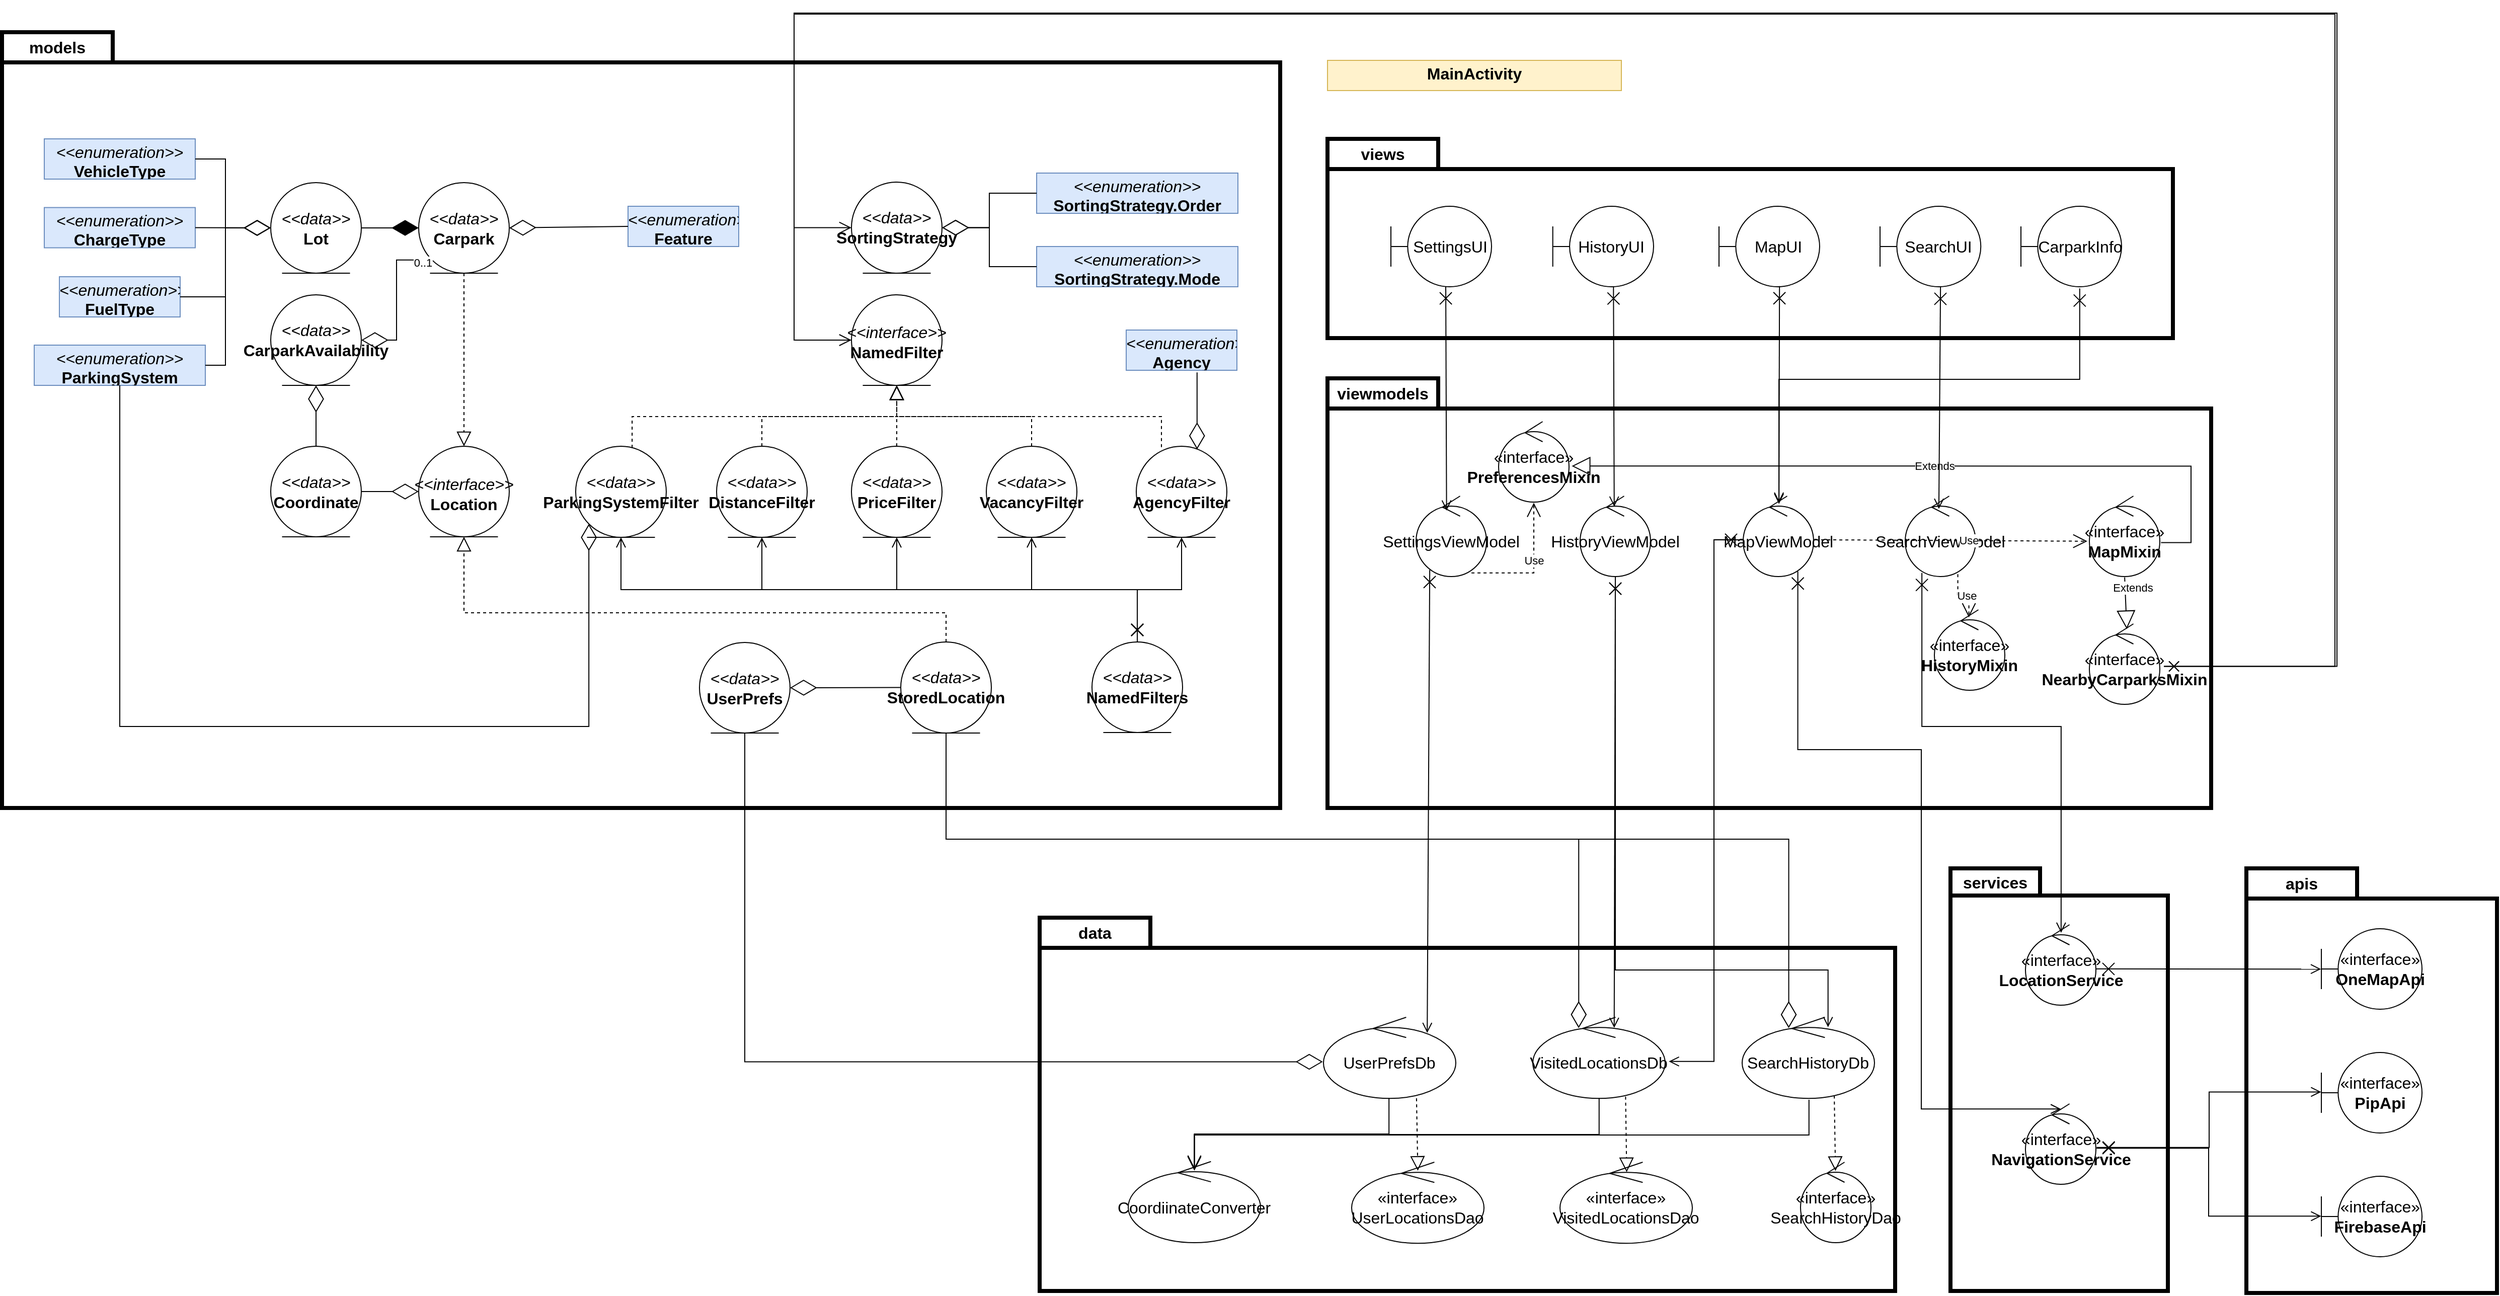 <mxfile version="22.1.3" type="google">
  <diagram id="MgictHQRoUKAv74sHJFK" name="Page-1">
    <mxGraphModel grid="0" page="0" gridSize="10" guides="1" tooltips="1" connect="1" arrows="1" fold="1" pageScale="1" pageWidth="827" pageHeight="1169" background="#FFFFFF" math="0" shadow="0">
      <root>
        <mxCell id="0" />
        <mxCell id="1" parent="0" />
        <mxCell id="f_1pqu_zXenyng1Q9uDo-21" value="views" style="shape=folder;fontStyle=1;tabWidth=110;tabHeight=30;tabPosition=left;html=1;boundedLbl=1;labelInHeader=1;container=1;collapsible=0;whiteSpace=wrap;strokeWidth=4;fontSize=16;" vertex="1" parent="1">
          <mxGeometry x="4228" y="-1604" width="840" height="198" as="geometry" />
        </mxCell>
        <mxCell id="f_1pqu_zXenyng1Q9uDo-22" value="" style="html=1;strokeColor=none;resizeWidth=1;resizeHeight=1;fillColor=none;part=1;connectable=0;allowArrows=0;deletable=0;whiteSpace=wrap;fontSize=16;" vertex="1" parent="f_1pqu_zXenyng1Q9uDo-21">
          <mxGeometry width="840" height="137.5" relative="1" as="geometry">
            <mxPoint y="30" as="offset" />
          </mxGeometry>
        </mxCell>
        <mxCell id="VIXJ5bsO2ajyu1eOoAfc-24" value="CarparkInfo" style="shape=umlBoundary;whiteSpace=wrap;html=1;fontSize=16;" vertex="1" parent="f_1pqu_zXenyng1Q9uDo-21">
          <mxGeometry x="689" y="67" width="100" height="80" as="geometry" />
        </mxCell>
        <mxCell id="f_1pqu_zXenyng1Q9uDo-23" value="SettingsUI" style="shape=umlBoundary;whiteSpace=wrap;html=1;fontSize=16;" vertex="1" parent="f_1pqu_zXenyng1Q9uDo-21">
          <mxGeometry x="63" y="67" width="100" height="80" as="geometry" />
        </mxCell>
        <mxCell id="f_1pqu_zXenyng1Q9uDo-24" value="HistoryUI" style="shape=umlBoundary;whiteSpace=wrap;html=1;fontSize=16;" vertex="1" parent="f_1pqu_zXenyng1Q9uDo-21">
          <mxGeometry x="223.85" y="67" width="100.146" height="80" as="geometry" />
        </mxCell>
        <mxCell id="f_1pqu_zXenyng1Q9uDo-27" value="SearchUI" style="shape=umlBoundary;whiteSpace=wrap;html=1;fontSize=16;" vertex="1" parent="f_1pqu_zXenyng1Q9uDo-21">
          <mxGeometry x="548.998" y="67" width="100.146" height="80" as="geometry" />
        </mxCell>
        <mxCell id="f_1pqu_zXenyng1Q9uDo-25" value="MapUI" style="shape=umlBoundary;whiteSpace=wrap;html=1;fontSize=16;" vertex="1" parent="f_1pqu_zXenyng1Q9uDo-21">
          <mxGeometry x="389" y="67" width="100" height="80" as="geometry" />
        </mxCell>
        <mxCell id="f_1pqu_zXenyng1Q9uDo-28" value="viewmodels" style="shape=folder;fontStyle=1;tabWidth=110;tabHeight=30;tabPosition=left;html=1;boundedLbl=1;labelInHeader=1;container=1;collapsible=0;whiteSpace=wrap;strokeWidth=4;fontSize=16;movable=1;resizable=1;rotatable=1;deletable=1;editable=1;locked=0;connectable=1;" vertex="1" parent="1">
          <mxGeometry x="4228" y="-1366" width="878" height="427" as="geometry" />
        </mxCell>
        <mxCell id="f_1pqu_zXenyng1Q9uDo-29" value="" style="html=1;strokeColor=none;resizeWidth=1;resizeHeight=1;fillColor=none;part=1;connectable=1;allowArrows=0;deletable=1;whiteSpace=wrap;movable=1;resizable=1;rotatable=1;editable=1;locked=0;" vertex="1" parent="f_1pqu_zXenyng1Q9uDo-28">
          <mxGeometry width="878" height="301.412" relative="1" as="geometry">
            <mxPoint y="30" as="offset" />
          </mxGeometry>
        </mxCell>
        <mxCell id="f_1pqu_zXenyng1Q9uDo-34" value="SettingsViewModel" style="ellipse;shape=umlControl;whiteSpace=wrap;html=1;fontSize=16;movable=1;resizable=1;rotatable=1;deletable=1;editable=1;locked=0;connectable=1;" vertex="1" parent="f_1pqu_zXenyng1Q9uDo-28">
          <mxGeometry x="88" y="117" width="70" height="80" as="geometry" />
        </mxCell>
        <mxCell id="f_1pqu_zXenyng1Q9uDo-42" value="«interface»&lt;br style=&quot;border-color: var(--border-color); font-size: 16px;&quot;&gt;&lt;b style=&quot;border-color: var(--border-color); font-size: 16px;&quot;&gt;PreferencesMixin&lt;br style=&quot;font-size: 16px;&quot;&gt;&lt;/b&gt;" style="ellipse;shape=umlControl;whiteSpace=wrap;html=1;fontSize=16;movable=1;resizable=1;rotatable=1;deletable=1;editable=1;locked=0;connectable=1;" vertex="1" parent="f_1pqu_zXenyng1Q9uDo-28">
          <mxGeometry x="170" y="43" width="70" height="80" as="geometry" />
        </mxCell>
        <mxCell id="f_1pqu_zXenyng1Q9uDo-38" value="HistoryViewModel" style="ellipse;shape=umlControl;whiteSpace=wrap;html=1;fontSize=16;movable=1;resizable=1;rotatable=1;deletable=1;editable=1;locked=0;connectable=1;" vertex="1" parent="f_1pqu_zXenyng1Q9uDo-28">
          <mxGeometry x="251" y="117" width="70" height="80" as="geometry" />
        </mxCell>
        <mxCell id="f_1pqu_zXenyng1Q9uDo-37" value="SearchViewModel" style="ellipse;shape=umlControl;whiteSpace=wrap;html=1;fontSize=16;movable=1;resizable=1;rotatable=1;deletable=1;editable=1;locked=0;connectable=1;" vertex="1" parent="f_1pqu_zXenyng1Q9uDo-28">
          <mxGeometry x="574" y="117" width="70" height="80" as="geometry" />
        </mxCell>
        <mxCell id="f_1pqu_zXenyng1Q9uDo-36" value="MapViewModel" style="ellipse;shape=umlControl;whiteSpace=wrap;html=1;fontSize=16;movable=1;resizable=1;rotatable=1;deletable=1;editable=1;locked=0;connectable=1;" vertex="1" parent="f_1pqu_zXenyng1Q9uDo-28">
          <mxGeometry x="413" y="117" width="70" height="80" as="geometry" />
        </mxCell>
        <mxCell id="f_1pqu_zXenyng1Q9uDo-44" value="«interface»&lt;br style=&quot;border-color: var(--border-color); font-size: 16px;&quot;&gt;&lt;b style=&quot;border-color: var(--border-color); font-size: 16px;&quot;&gt;MapMixin&lt;br style=&quot;font-size: 16px;&quot;&gt;&lt;/b&gt;" style="ellipse;shape=umlControl;whiteSpace=wrap;html=1;fontSize=16;movable=1;resizable=1;rotatable=1;deletable=1;editable=1;locked=0;connectable=1;" vertex="1" parent="f_1pqu_zXenyng1Q9uDo-28">
          <mxGeometry x="757" y="117" width="70" height="80" as="geometry" />
        </mxCell>
        <mxCell id="f_1pqu_zXenyng1Q9uDo-43" value="«interface»&lt;br style=&quot;border-color: var(--border-color); font-size: 16px;&quot;&gt;&lt;b style=&quot;border-color: var(--border-color); font-size: 16px;&quot;&gt;NearbyCarparksMixin&lt;br style=&quot;font-size: 16px;&quot;&gt;&lt;/b&gt;" style="ellipse;shape=umlControl;whiteSpace=wrap;html=1;fontSize=16;movable=1;resizable=1;rotatable=1;deletable=1;editable=1;locked=0;connectable=1;" vertex="1" parent="f_1pqu_zXenyng1Q9uDo-28">
          <mxGeometry x="757" y="244" width="70" height="80" as="geometry" />
        </mxCell>
        <mxCell id="f_1pqu_zXenyng1Q9uDo-82" value="«interface»&lt;br style=&quot;border-color: var(--border-color); font-size: 16px;&quot;&gt;&lt;b style=&quot;border-color: var(--border-color); font-size: 16px;&quot;&gt;HistoryMixin&lt;br style=&quot;font-size: 16px;&quot;&gt;&lt;/b&gt;" style="ellipse;shape=umlControl;whiteSpace=wrap;html=1;fontSize=16;movable=1;resizable=1;rotatable=1;deletable=1;editable=1;locked=0;connectable=1;" vertex="1" parent="f_1pqu_zXenyng1Q9uDo-28">
          <mxGeometry x="603" y="230" width="70" height="80" as="geometry" />
        </mxCell>
        <mxCell id="VIXJ5bsO2ajyu1eOoAfc-13" value="Use" style="endArrow=open;endSize=12;dashed=1;html=1;rounded=0;exitX=0.786;exitY=0.954;exitDx=0;exitDy=0;exitPerimeter=0;entryX=0.5;entryY=1.008;entryDx=0;entryDy=0;entryPerimeter=0;edgeStyle=elbowEdgeStyle;" edge="1" parent="f_1pqu_zXenyng1Q9uDo-28" source="f_1pqu_zXenyng1Q9uDo-34" target="f_1pqu_zXenyng1Q9uDo-42">
          <mxGeometry x="0.125" width="160" relative="1" as="geometry">
            <mxPoint x="617" y="-218" as="sourcePoint" />
            <mxPoint x="736" y="-218" as="targetPoint" />
            <mxPoint as="offset" />
            <Array as="points">
              <mxPoint x="205" y="154" />
            </Array>
          </mxGeometry>
        </mxCell>
        <mxCell id="VIXJ5bsO2ajyu1eOoAfc-12" value="Use" style="endArrow=open;endSize=12;dashed=1;html=1;rounded=0;exitX=1.022;exitY=0.543;exitDx=0;exitDy=0;exitPerimeter=0;entryX=-0.029;entryY=0.561;entryDx=0;entryDy=0;entryPerimeter=0;elbow=vertical;" edge="1" parent="f_1pqu_zXenyng1Q9uDo-28" source="f_1pqu_zXenyng1Q9uDo-36" target="f_1pqu_zXenyng1Q9uDo-44">
          <mxGeometry x="0.125" width="160" relative="1" as="geometry">
            <mxPoint x="539" y="-119" as="sourcePoint" />
            <mxPoint x="699" y="-119" as="targetPoint" />
            <mxPoint as="offset" />
          </mxGeometry>
        </mxCell>
        <mxCell id="VIXJ5bsO2ajyu1eOoAfc-14" value="Use" style="endArrow=open;endSize=12;dashed=1;html=1;rounded=0;exitX=0.747;exitY=0.971;exitDx=0;exitDy=0;exitPerimeter=0;entryX=0.49;entryY=0.095;entryDx=0;entryDy=0;entryPerimeter=0;edgeStyle=elbowEdgeStyle;elbow=vertical;" edge="1" parent="f_1pqu_zXenyng1Q9uDo-28" source="f_1pqu_zXenyng1Q9uDo-37" target="f_1pqu_zXenyng1Q9uDo-82">
          <mxGeometry x="0.125" width="160" relative="1" as="geometry">
            <mxPoint x="130" y="-187" as="sourcePoint" />
            <mxPoint x="155" y="-130" as="targetPoint" />
            <mxPoint as="offset" />
          </mxGeometry>
        </mxCell>
        <mxCell id="DBznlWsXIsD9XZsF1K2d-2" value="Extends" style="endArrow=block;endSize=16;endFill=0;html=1;rounded=0;entryX=0.531;entryY=0.066;entryDx=0;entryDy=0;entryPerimeter=0;exitX=0.501;exitY=1.01;exitDx=0;exitDy=0;exitPerimeter=0;" edge="1" parent="f_1pqu_zXenyng1Q9uDo-28" source="f_1pqu_zXenyng1Q9uDo-44" target="f_1pqu_zXenyng1Q9uDo-43">
          <mxGeometry x="-0.593" y="8" width="160" relative="1" as="geometry">
            <mxPoint x="772" y="199" as="sourcePoint" />
            <mxPoint x="458" y="335" as="targetPoint" />
            <mxPoint as="offset" />
          </mxGeometry>
        </mxCell>
        <mxCell id="DBznlWsXIsD9XZsF1K2d-4" value="Extends" style="endArrow=block;endSize=16;endFill=0;html=1;rounded=0;exitX=1.017;exitY=0.578;exitDx=0;exitDy=0;exitPerimeter=0;edgeStyle=orthogonalEdgeStyle;entryX=1.038;entryY=0.552;entryDx=0;entryDy=0;entryPerimeter=0;" edge="1" parent="f_1pqu_zXenyng1Q9uDo-28" source="f_1pqu_zXenyng1Q9uDo-44" target="f_1pqu_zXenyng1Q9uDo-42">
          <mxGeometry width="160" relative="1" as="geometry">
            <mxPoint x="328" y="266" as="sourcePoint" />
            <mxPoint x="488" y="266" as="targetPoint" />
            <Array as="points">
              <mxPoint x="858" y="163" />
              <mxPoint x="858" y="87" />
            </Array>
          </mxGeometry>
        </mxCell>
        <mxCell id="node45" value="&lt;p style=&quot;margin: 4px 0px 0px; text-align: center; font-size: 16px;&quot;&gt;&lt;b style=&quot;font-size: 16px;&quot;&gt;MainActivity&lt;/b&gt;&lt;/p&gt;&lt;hr style=&quot;font-size: 16px;&quot;&gt;" style="verticalAlign=top;align=left;overflow=fill;fontSize=16;fontFamily=Helvetica;html=1;rounded=0;shadow=0;comic=0;labelBackgroundColor=none;strokeWidth=1;fillColor=#fff2cc;strokeColor=#d6b656;" vertex="1" parent="1">
          <mxGeometry x="4228" y="-1682" width="292" height="30" as="geometry" />
        </mxCell>
        <mxCell id="f_1pqu_zXenyng1Q9uDo-62" value="models" style="shape=folder;fontStyle=1;tabWidth=110;tabHeight=30;tabPosition=left;html=1;boundedLbl=1;labelInHeader=1;container=1;collapsible=0;whiteSpace=wrap;strokeWidth=4;fontSize=16;" vertex="1" parent="1">
          <mxGeometry x="2911" y="-1710" width="1270" height="771" as="geometry" />
        </mxCell>
        <mxCell id="f_1pqu_zXenyng1Q9uDo-63" value="" style="html=1;strokeColor=none;resizeWidth=1;resizeHeight=1;fillColor=none;part=1;connectable=0;allowArrows=0;deletable=0;whiteSpace=wrap;fontSize=16;" vertex="1" parent="f_1pqu_zXenyng1Q9uDo-62">
          <mxGeometry width="1156.848" height="539.7" relative="1" as="geometry">
            <mxPoint y="30" as="offset" />
          </mxGeometry>
        </mxCell>
        <mxCell id="RNvDilE5d-HPwLRLV1d9-32" value="&lt;p style=&quot;border-color: var(--border-color); margin: 4px 0px 0px;&quot;&gt;&lt;i style=&quot;border-color: var(--border-color);&quot;&gt;&amp;lt;&amp;lt;interface&amp;gt;&amp;gt;&lt;/i&gt;&lt;br style=&quot;border-color: var(--border-color);&quot;&gt;&lt;b&gt;Location&lt;/b&gt;&lt;/p&gt;" style="ellipse;shape=umlEntity;whiteSpace=wrap;html=1;fontSize=16;" vertex="1" parent="f_1pqu_zXenyng1Q9uDo-62">
          <mxGeometry x="414" y="411.5" width="90" height="90" as="geometry" />
        </mxCell>
        <mxCell id="RNvDilE5d-HPwLRLV1d9-34" value="&lt;i&gt;&amp;lt;&amp;lt;data&amp;gt;&amp;gt;&lt;/i&gt;&lt;br&gt;&lt;b&gt;UserPrefs&lt;/b&gt;" style="ellipse;shape=umlEntity;whiteSpace=wrap;html=1;fontSize=16;" vertex="1" parent="f_1pqu_zXenyng1Q9uDo-62">
          <mxGeometry x="693" y="606.5" width="90" height="90" as="geometry" />
        </mxCell>
        <mxCell id="f_1pqu_zXenyng1Q9uDo-74" value="&lt;i&gt;&amp;lt;&amp;lt;data&amp;gt;&amp;gt;&lt;/i&gt; &lt;b&gt;StoredLocation&lt;/b&gt;" style="ellipse;shape=umlEntity;whiteSpace=wrap;html=1;fontSize=16;" vertex="1" parent="f_1pqu_zXenyng1Q9uDo-62">
          <mxGeometry x="893" y="606" width="90" height="90.5" as="geometry" />
        </mxCell>
        <mxCell id="node27" value="&lt;p style=&quot;margin: 4px 0px 0px; text-align: center; font-size: 16px;&quot;&gt;&lt;i style=&quot;font-size: 16px;&quot;&gt;&amp;lt;&amp;lt;enumeration&amp;gt;&amp;gt;&lt;/i&gt;&lt;br style=&quot;font-size: 16px;&quot;&gt;&lt;b style=&quot;font-size: 16px;&quot;&gt;Agency&lt;/b&gt;&lt;/p&gt;&lt;hr style=&quot;font-size: 16px;&quot;&gt;" style="verticalAlign=top;align=left;overflow=fill;fontSize=16;fontFamily=Helvetica;html=1;rounded=0;shadow=0;comic=0;labelBackgroundColor=none;strokeWidth=1;fillColor=#dae8fc;strokeColor=#6c8ebf;" vertex="1" parent="f_1pqu_zXenyng1Q9uDo-62">
          <mxGeometry x="1117" y="296" width="110" height="40" as="geometry" />
        </mxCell>
        <mxCell id="node50" value="&lt;p style=&quot;margin: 4px 0px 0px; text-align: center; font-size: 16px;&quot;&gt;&lt;i style=&quot;font-size: 16px;&quot;&gt;&amp;lt;&amp;lt;enumeration&amp;gt;&amp;gt;&lt;/i&gt;&lt;br style=&quot;font-size: 16px;&quot;&gt;&lt;b style=&quot;font-size: 16px;&quot;&gt;ParkingSystem&lt;/b&gt;&lt;/p&gt;&lt;hr style=&quot;font-size: 16px;&quot;&gt;" style="verticalAlign=top;align=left;overflow=fill;fontSize=16;fontFamily=Helvetica;html=1;rounded=0;shadow=0;comic=0;labelBackgroundColor=none;strokeWidth=1;fillColor=#dae8fc;strokeColor=#6c8ebf;" vertex="1" parent="f_1pqu_zXenyng1Q9uDo-62">
          <mxGeometry x="32" y="311" width="170" height="40" as="geometry" />
        </mxCell>
        <mxCell id="node47" value="&lt;p style=&quot;margin: 4px 0px 0px; text-align: center; font-size: 16px;&quot;&gt;&lt;i style=&quot;font-size: 16px;&quot;&gt;&amp;lt;&amp;lt;enumeration&amp;gt;&amp;gt;&lt;/i&gt;&lt;br style=&quot;font-size: 16px;&quot;&gt;&lt;b style=&quot;font-size: 16px;&quot;&gt;Feature&lt;/b&gt;&lt;/p&gt;&lt;hr style=&quot;font-size: 16px;&quot;&gt;" style="verticalAlign=top;align=left;overflow=fill;fontSize=16;fontFamily=Helvetica;html=1;rounded=0;shadow=0;comic=0;labelBackgroundColor=none;strokeWidth=1;fillColor=#dae8fc;strokeColor=#6c8ebf;" vertex="1" parent="f_1pqu_zXenyng1Q9uDo-62">
          <mxGeometry x="622" y="173" width="110" height="40" as="geometry" />
        </mxCell>
        <mxCell id="node52" value="&lt;p style=&quot;margin: 4px 0px 0px; text-align: center; font-size: 16px;&quot;&gt;&lt;i style=&quot;font-size: 16px;&quot;&gt;&amp;lt;&amp;lt;enumeration&amp;gt;&amp;gt;&lt;/i&gt;&lt;br style=&quot;font-size: 16px;&quot;&gt;&lt;b style=&quot;font-size: 16px;&quot;&gt;ChargeType&lt;/b&gt;&lt;/p&gt;&lt;hr style=&quot;font-size: 16px;&quot;&gt;" style="verticalAlign=top;align=left;overflow=fill;fontSize=16;fontFamily=Helvetica;html=1;rounded=0;shadow=0;comic=0;labelBackgroundColor=none;strokeWidth=1;fillColor=#dae8fc;strokeColor=#6c8ebf;" vertex="1" parent="f_1pqu_zXenyng1Q9uDo-62">
          <mxGeometry x="42" y="174.25" width="150" height="40" as="geometry" />
        </mxCell>
        <mxCell id="node25" value="&lt;p style=&quot;margin: 4px 0px 0px; text-align: center; font-size: 16px;&quot;&gt;&lt;i style=&quot;font-size: 16px;&quot;&gt;&amp;lt;&amp;lt;enumeration&amp;gt;&amp;gt;&lt;/i&gt;&lt;br style=&quot;font-size: 16px;&quot;&gt;&lt;b style=&quot;font-size: 16px;&quot;&gt;FuelType&lt;/b&gt;&lt;/p&gt;&lt;hr style=&quot;font-size: 16px;&quot;&gt;" style="verticalAlign=top;align=left;overflow=fill;fontSize=16;fontFamily=Helvetica;html=1;rounded=0;shadow=0;comic=0;labelBackgroundColor=none;strokeWidth=1;fillColor=#dae8fc;strokeColor=#6c8ebf;" vertex="1" parent="f_1pqu_zXenyng1Q9uDo-62">
          <mxGeometry x="57" y="243" width="120" height="40" as="geometry" />
        </mxCell>
        <mxCell id="AScol65-oUHLikT5JaTr-22" value="&lt;i style=&quot;border-color: var(--border-color); font-size: 16px;&quot;&gt;&amp;lt;&amp;lt;data&amp;gt;&amp;gt;&lt;/i&gt;&lt;br&gt;&lt;b&gt;&lt;font style=&quot;font-size: 16px;&quot;&gt;SortingStrategy&lt;/font&gt;&lt;/b&gt;" style="ellipse;shape=umlEntity;whiteSpace=wrap;html=1;" vertex="1" parent="f_1pqu_zXenyng1Q9uDo-62">
          <mxGeometry x="844" y="149" width="90" height="90.5" as="geometry" />
        </mxCell>
        <mxCell id="f_1pqu_zXenyng1Q9uDo-85" value="&lt;p style=&quot;border-color: var(--border-color); font-size: 16px; margin: 4px 0px 0px;&quot;&gt;&lt;i style=&quot;border-color: var(--border-color);&quot;&gt;&amp;lt;&amp;lt;data&amp;gt;&amp;gt;&lt;/i&gt;&lt;br style=&quot;border-color: var(--border-color);&quot;&gt;&lt;b style=&quot;border-color: var(--border-color);&quot;&gt;NamedFilters&lt;/b&gt;&lt;/p&gt;&lt;p style=&quot;border-color: var(--border-color); font-size: 16px; margin: 4px 0px 0px;&quot;&gt;&lt;/p&gt;" style="ellipse;shape=umlEntity;whiteSpace=wrap;html=1;" vertex="1" parent="f_1pqu_zXenyng1Q9uDo-62">
          <mxGeometry x="1083" y="606" width="90" height="90" as="geometry" />
        </mxCell>
        <mxCell id="AScol65-oUHLikT5JaTr-24" value="&lt;font style=&quot;font-size: 16px;&quot;&gt;&lt;i&gt;&amp;lt;&amp;lt;data&amp;gt;&amp;gt;&lt;/i&gt;&lt;br&gt;&lt;b&gt;Carpark&lt;/b&gt;&lt;/font&gt;" style="ellipse;shape=umlEntity;whiteSpace=wrap;html=1;" vertex="1" parent="f_1pqu_zXenyng1Q9uDo-62">
          <mxGeometry x="414" y="149.5" width="90" height="90" as="geometry" />
        </mxCell>
        <mxCell id="f_1pqu_zXenyng1Q9uDo-86" value="&lt;p style=&quot;border-color: var(--border-color); font-size: 16px; margin: 4px 0px 0px;&quot;&gt;&lt;i style=&quot;border-color: var(--border-color);&quot;&gt;&amp;lt;&amp;lt;interface&amp;gt;&amp;gt;&lt;/i&gt;&lt;br style=&quot;border-color: var(--border-color);&quot;&gt;&lt;b style=&quot;border-color: var(--border-color);&quot;&gt;NamedFilter&lt;/b&gt;&lt;/p&gt;" style="ellipse;shape=umlEntity;whiteSpace=wrap;html=1;" vertex="1" parent="f_1pqu_zXenyng1Q9uDo-62">
          <mxGeometry x="844" y="261" width="90" height="90" as="geometry" />
        </mxCell>
        <mxCell id="AScol65-oUHLikT5JaTr-27" value="&lt;i style=&quot;border-color: var(--border-color); font-size: 16px;&quot;&gt;&amp;lt;&amp;lt;data&amp;gt;&amp;gt;&lt;/i&gt;&lt;br&gt;&lt;b&gt;&lt;font style=&quot;font-size: 16px;&quot;&gt;CarparkAvailability&lt;/font&gt;&lt;/b&gt;" style="ellipse;shape=umlEntity;whiteSpace=wrap;html=1;" vertex="1" parent="f_1pqu_zXenyng1Q9uDo-62">
          <mxGeometry x="267" y="261" width="90" height="90" as="geometry" />
        </mxCell>
        <mxCell id="AScol65-oUHLikT5JaTr-28" value="&lt;i style=&quot;border-color: var(--border-color); font-size: 16px;&quot;&gt;&amp;lt;&amp;lt;data&amp;gt;&amp;gt;&lt;/i&gt;&lt;br&gt;&lt;b&gt;&lt;font style=&quot;font-size: 16px;&quot;&gt;Coordinate&lt;/font&gt;&lt;/b&gt;" style="ellipse;shape=umlEntity;whiteSpace=wrap;html=1;" vertex="1" parent="f_1pqu_zXenyng1Q9uDo-62">
          <mxGeometry x="267" y="411.5" width="90" height="90" as="geometry" />
        </mxCell>
        <mxCell id="AScol65-oUHLikT5JaTr-26" value="&lt;i style=&quot;border-color: var(--border-color); font-size: 16px;&quot;&gt;&amp;lt;&amp;lt;data&amp;gt;&amp;gt;&lt;/i&gt;&lt;br&gt;&lt;b&gt;&lt;font style=&quot;font-size: 16px;&quot;&gt;Lot&lt;/font&gt;&lt;/b&gt;" style="ellipse;shape=umlEntity;whiteSpace=wrap;html=1;" vertex="1" parent="f_1pqu_zXenyng1Q9uDo-62">
          <mxGeometry x="267" y="149.5" width="90" height="90" as="geometry" />
        </mxCell>
        <mxCell id="RNvDilE5d-HPwLRLV1d9-48" value="" style="endArrow=block;dashed=1;endFill=0;endSize=12;html=1;rounded=0;entryX=0.5;entryY=1;entryDx=0;entryDy=0;exitX=0.5;exitY=0;exitDx=0;exitDy=0;edgeStyle=elbowEdgeStyle;elbow=vertical;" edge="1" parent="f_1pqu_zXenyng1Q9uDo-62" source="f_1pqu_zXenyng1Q9uDo-74" target="RNvDilE5d-HPwLRLV1d9-32">
          <mxGeometry width="160" relative="1" as="geometry">
            <mxPoint x="423" y="560" as="sourcePoint" />
            <mxPoint x="583" y="560" as="targetPoint" />
            <Array as="points">
              <mxPoint x="706" y="577" />
            </Array>
          </mxGeometry>
        </mxCell>
        <mxCell id="AScol65-oUHLikT5JaTr-48" value="&lt;i style=&quot;border-color: var(--border-color); font-size: 16px;&quot;&gt;&amp;lt;&amp;lt;data&amp;gt;&amp;gt;&lt;/i&gt;&lt;br&gt;&lt;b&gt;&lt;font style=&quot;font-size: 16px;&quot;&gt;AgencyFilter&lt;/font&gt;&lt;/b&gt;" style="ellipse;shape=umlEntity;whiteSpace=wrap;html=1;" vertex="1" parent="f_1pqu_zXenyng1Q9uDo-62">
          <mxGeometry x="1127" y="411.5" width="90" height="90.5" as="geometry" />
        </mxCell>
        <mxCell id="f_1pqu_zXenyng1Q9uDo-92" value="" style="endArrow=block;dashed=1;endFill=0;endSize=12;html=1;rounded=0;entryX=0.5;entryY=1;entryDx=0;entryDy=0;exitX=0.278;exitY=0.009;exitDx=0;exitDy=0;edgeStyle=elbowEdgeStyle;elbow=vertical;exitPerimeter=0;" edge="1" parent="f_1pqu_zXenyng1Q9uDo-62" source="AScol65-oUHLikT5JaTr-48" target="f_1pqu_zXenyng1Q9uDo-86">
          <mxGeometry width="160" relative="1" as="geometry">
            <mxPoint x="751" y="438" as="sourcePoint" />
            <mxPoint x="911" y="438" as="targetPoint" />
            <Array as="points">
              <mxPoint x="1021" y="382" />
            </Array>
          </mxGeometry>
        </mxCell>
        <mxCell id="AScol65-oUHLikT5JaTr-49" value="&lt;i style=&quot;border-color: var(--border-color); font-size: 16px;&quot;&gt;&amp;lt;&amp;lt;data&amp;gt;&amp;gt;&lt;/i&gt;&lt;br&gt;&lt;b&gt;&lt;font style=&quot;font-size: 16px;&quot;&gt;VacancyFilter&lt;/font&gt;&lt;/b&gt;" style="ellipse;shape=umlEntity;whiteSpace=wrap;html=1;" vertex="1" parent="f_1pqu_zXenyng1Q9uDo-62">
          <mxGeometry x="978" y="411.5" width="90" height="90.5" as="geometry" />
        </mxCell>
        <mxCell id="AScol65-oUHLikT5JaTr-50" value="&lt;i style=&quot;border-color: var(--border-color); font-size: 16px;&quot;&gt;&amp;lt;&amp;lt;data&amp;gt;&amp;gt;&lt;/i&gt;&lt;br&gt;&lt;b&gt;&lt;font style=&quot;font-size: 16px;&quot;&gt;DistanceFilter&lt;/font&gt;&lt;/b&gt;" style="ellipse;shape=umlEntity;whiteSpace=wrap;html=1;" vertex="1" parent="f_1pqu_zXenyng1Q9uDo-62">
          <mxGeometry x="710" y="411.5" width="90" height="90.5" as="geometry" />
        </mxCell>
        <mxCell id="AScol65-oUHLikT5JaTr-51" value="&lt;i style=&quot;border-color: var(--border-color); font-size: 16px;&quot;&gt;&amp;lt;&amp;lt;data&amp;gt;&amp;gt;&lt;/i&gt;&lt;br&gt;&lt;b&gt;&lt;font style=&quot;font-size: 16px;&quot;&gt;PriceFilter&lt;/font&gt;&lt;/b&gt;" style="ellipse;shape=umlEntity;whiteSpace=wrap;html=1;" vertex="1" parent="f_1pqu_zXenyng1Q9uDo-62">
          <mxGeometry x="844" y="411.5" width="90" height="90.5" as="geometry" />
        </mxCell>
        <mxCell id="AScol65-oUHLikT5JaTr-52" value="&lt;i style=&quot;border-color: var(--border-color); font-size: 16px;&quot;&gt;&amp;lt;&amp;lt;data&amp;gt;&amp;gt;&lt;/i&gt;&lt;br&gt;&lt;b&gt;&lt;font style=&quot;font-size: 16px;&quot;&gt;ParkingSystemFilter&lt;/font&gt;&lt;/b&gt;" style="ellipse;shape=umlEntity;whiteSpace=wrap;html=1;" vertex="1" parent="f_1pqu_zXenyng1Q9uDo-62">
          <mxGeometry x="570" y="411.5" width="90" height="90.5" as="geometry" />
        </mxCell>
        <mxCell id="RNvDilE5d-HPwLRLV1d9-57" value="" style="endArrow=diamondThin;endFill=0;endSize=24;html=1;rounded=0;exitX=0.5;exitY=0;exitDx=0;exitDy=0;entryX=0.5;entryY=1;entryDx=0;entryDy=0;strokeWidth=1;" edge="1" parent="f_1pqu_zXenyng1Q9uDo-62" source="AScol65-oUHLikT5JaTr-28" target="AScol65-oUHLikT5JaTr-27">
          <mxGeometry width="160" relative="1" as="geometry">
            <mxPoint x="419" y="687" as="sourcePoint" />
            <mxPoint x="76" y="1001" as="targetPoint" />
          </mxGeometry>
        </mxCell>
        <mxCell id="RNvDilE5d-HPwLRLV1d9-58" value="" style="endArrow=diamondThin;endFill=0;endSize=24;html=1;rounded=0;exitX=1;exitY=0.5;exitDx=0;exitDy=0;entryX=0;entryY=0.5;entryDx=0;entryDy=0;strokeWidth=1;" edge="1" parent="f_1pqu_zXenyng1Q9uDo-62" source="AScol65-oUHLikT5JaTr-28" target="RNvDilE5d-HPwLRLV1d9-32">
          <mxGeometry width="160" relative="1" as="geometry">
            <mxPoint x="273" y="361" as="sourcePoint" />
            <mxPoint x="378" y="300" as="targetPoint" />
          </mxGeometry>
        </mxCell>
        <mxCell id="RNvDilE5d-HPwLRLV1d9-59" value="" style="endArrow=diamondThin;endFill=0;endSize=24;html=1;rounded=0;exitX=0;exitY=1;exitDx=0;exitDy=0;entryX=1;entryY=0.5;entryDx=0;entryDy=0;strokeWidth=1;edgeStyle=elbowEdgeStyle;" edge="1" parent="f_1pqu_zXenyng1Q9uDo-62" source="AScol65-oUHLikT5JaTr-24" target="AScol65-oUHLikT5JaTr-27">
          <mxGeometry width="160" relative="1" as="geometry">
            <mxPoint x="280" y="326" as="sourcePoint" />
            <mxPoint x="264" y="433" as="targetPoint" />
          </mxGeometry>
        </mxCell>
        <mxCell id="f_1pqu_zXenyng1Q9uDo-119" value="0..1" style="edgeLabel;html=1;align=center;verticalAlign=middle;resizable=0;points=[];" connectable="0" vertex="1" parent="RNvDilE5d-HPwLRLV1d9-59">
          <mxGeometry x="-0.873" y="2" relative="1" as="geometry">
            <mxPoint as="offset" />
          </mxGeometry>
        </mxCell>
        <mxCell id="RNvDilE5d-HPwLRLV1d9-60" value="" style="endArrow=diamondThin;endFill=1;endSize=24;html=1;rounded=0;exitX=1;exitY=0.5;exitDx=0;exitDy=0;entryX=0;entryY=0.5;entryDx=0;entryDy=0;" edge="1" parent="f_1pqu_zXenyng1Q9uDo-62" source="AScol65-oUHLikT5JaTr-26" target="AScol65-oUHLikT5JaTr-24">
          <mxGeometry width="160" relative="1" as="geometry">
            <mxPoint x="285" y="688" as="sourcePoint" />
            <mxPoint x="445" y="688" as="targetPoint" />
          </mxGeometry>
        </mxCell>
        <mxCell id="f_1pqu_zXenyng1Q9uDo-106" value="" style="endArrow=block;dashed=1;endFill=0;endSize=12;html=1;rounded=0;entryX=0.5;entryY=1;entryDx=0;entryDy=0;exitX=0.5;exitY=0;exitDx=0;exitDy=0;edgeStyle=elbowEdgeStyle;elbow=vertical;" edge="1" parent="f_1pqu_zXenyng1Q9uDo-62" source="AScol65-oUHLikT5JaTr-49" target="f_1pqu_zXenyng1Q9uDo-86">
          <mxGeometry width="160" relative="1" as="geometry">
            <mxPoint x="781" y="448" as="sourcePoint" />
            <mxPoint x="941" y="448" as="targetPoint" />
            <Array as="points">
              <mxPoint x="956" y="382" />
            </Array>
          </mxGeometry>
        </mxCell>
        <mxCell id="f_1pqu_zXenyng1Q9uDo-116" value="" style="endArrow=open;startArrow=cross;endFill=0;startFill=0;endSize=8;startSize=10;html=1;rounded=0;entryX=0.5;entryY=1;entryDx=0;entryDy=0;exitX=0.5;exitY=0;exitDx=0;exitDy=0;edgeStyle=elbowEdgeStyle;elbow=vertical;" edge="1" parent="f_1pqu_zXenyng1Q9uDo-62" source="f_1pqu_zXenyng1Q9uDo-85" target="AScol65-oUHLikT5JaTr-52">
          <mxGeometry width="160" relative="1" as="geometry">
            <mxPoint x="771" y="316.5" as="sourcePoint" />
            <mxPoint x="931" y="316.5" as="targetPoint" />
          </mxGeometry>
        </mxCell>
        <mxCell id="f_1pqu_zXenyng1Q9uDo-110" value="" style="endArrow=block;dashed=1;endFill=0;endSize=12;html=1;rounded=0;entryX=0.5;entryY=1;entryDx=0;entryDy=0;exitX=0.5;exitY=0;exitDx=0;exitDy=0;edgeStyle=elbowEdgeStyle;elbow=vertical;" edge="1" parent="f_1pqu_zXenyng1Q9uDo-62" source="AScol65-oUHLikT5JaTr-50" target="f_1pqu_zXenyng1Q9uDo-86">
          <mxGeometry width="160" relative="1" as="geometry">
            <mxPoint x="861" y="448" as="sourcePoint" />
            <mxPoint x="1021" y="448" as="targetPoint" />
            <Array as="points">
              <mxPoint x="823" y="382" />
            </Array>
          </mxGeometry>
        </mxCell>
        <mxCell id="f_1pqu_zXenyng1Q9uDo-115" value="" style="endArrow=open;startArrow=cross;endFill=0;startFill=0;endSize=8;startSize=10;html=1;rounded=0;exitX=0.5;exitY=0;exitDx=0;exitDy=0;entryX=0.5;entryY=1;entryDx=0;entryDy=0;edgeStyle=elbowEdgeStyle;elbow=vertical;" edge="1" parent="f_1pqu_zXenyng1Q9uDo-62" source="f_1pqu_zXenyng1Q9uDo-85" target="AScol65-oUHLikT5JaTr-48">
          <mxGeometry width="160" relative="1" as="geometry">
            <mxPoint x="811" y="401" as="sourcePoint" />
            <mxPoint x="971" y="401" as="targetPoint" />
          </mxGeometry>
        </mxCell>
        <mxCell id="f_1pqu_zXenyng1Q9uDo-109" value="" style="endArrow=block;dashed=1;endFill=0;endSize=12;html=1;rounded=0;exitX=0.5;exitY=0;exitDx=0;exitDy=0;entryX=0.5;entryY=1;entryDx=0;entryDy=0;" edge="1" parent="f_1pqu_zXenyng1Q9uDo-62" source="AScol65-oUHLikT5JaTr-51" target="f_1pqu_zXenyng1Q9uDo-86">
          <mxGeometry width="160" relative="1" as="geometry">
            <mxPoint x="861" y="448" as="sourcePoint" />
            <mxPoint x="861" y="358" as="targetPoint" />
          </mxGeometry>
        </mxCell>
        <mxCell id="f_1pqu_zXenyng1Q9uDo-113" value="" style="endArrow=open;startArrow=cross;endFill=0;startFill=0;endSize=8;startSize=10;html=1;rounded=0;exitX=0.5;exitY=0;exitDx=0;exitDy=0;entryX=0.5;entryY=1;entryDx=0;entryDy=0;edgeStyle=elbowEdgeStyle;elbow=vertical;" edge="1" parent="f_1pqu_zXenyng1Q9uDo-62" source="f_1pqu_zXenyng1Q9uDo-85" target="AScol65-oUHLikT5JaTr-50">
          <mxGeometry width="160" relative="1" as="geometry">
            <mxPoint x="781" y="538" as="sourcePoint" />
            <mxPoint x="941" y="538" as="targetPoint" />
          </mxGeometry>
        </mxCell>
        <mxCell id="f_1pqu_zXenyng1Q9uDo-114" value="" style="endArrow=open;startArrow=cross;endFill=0;startFill=0;endSize=8;startSize=10;html=1;rounded=0;exitX=0.5;exitY=0;exitDx=0;exitDy=0;entryX=0.5;entryY=1;entryDx=0;entryDy=0;edgeStyle=elbowEdgeStyle;elbow=vertical;" edge="1" parent="f_1pqu_zXenyng1Q9uDo-62" source="f_1pqu_zXenyng1Q9uDo-85" target="AScol65-oUHLikT5JaTr-51">
          <mxGeometry width="160" relative="1" as="geometry">
            <mxPoint x="808" y="641" as="sourcePoint" />
            <mxPoint x="941" y="414" as="targetPoint" />
          </mxGeometry>
        </mxCell>
        <mxCell id="f_1pqu_zXenyng1Q9uDo-108" value="" style="endArrow=block;dashed=1;endFill=0;endSize=12;html=1;rounded=0;entryX=0.5;entryY=1;entryDx=0;entryDy=0;elbow=vertical;exitX=0.623;exitY=0.017;exitDx=0;exitDy=0;exitPerimeter=0;edgeStyle=elbowEdgeStyle;strokeWidth=1;" edge="1" parent="f_1pqu_zXenyng1Q9uDo-62" source="AScol65-oUHLikT5JaTr-52" target="f_1pqu_zXenyng1Q9uDo-86">
          <mxGeometry width="160" relative="1" as="geometry">
            <mxPoint x="627" y="410" as="sourcePoint" />
            <mxPoint x="1021" y="448" as="targetPoint" />
            <Array as="points">
              <mxPoint x="757" y="382" />
            </Array>
          </mxGeometry>
        </mxCell>
        <mxCell id="f_1pqu_zXenyng1Q9uDo-112" value="" style="endArrow=open;startArrow=cross;endFill=0;startFill=0;endSize=8;startSize=10;html=1;rounded=0;exitX=0.5;exitY=0;exitDx=0;exitDy=0;entryX=0.5;entryY=1;entryDx=0;entryDy=0;edgeStyle=elbowEdgeStyle;elbow=vertical;" edge="1" parent="f_1pqu_zXenyng1Q9uDo-62" source="f_1pqu_zXenyng1Q9uDo-85" target="AScol65-oUHLikT5JaTr-49">
          <mxGeometry width="160" relative="1" as="geometry">
            <mxPoint x="781" y="538" as="sourcePoint" />
            <mxPoint x="941" y="538" as="targetPoint" />
          </mxGeometry>
        </mxCell>
        <mxCell id="f_1pqu_zXenyng1Q9uDo-120" value="" style="endArrow=block;dashed=1;endFill=0;endSize=12;html=1;rounded=0;exitX=0.5;exitY=1;exitDx=0;exitDy=0;entryX=0.5;entryY=0;entryDx=0;entryDy=0;" edge="1" parent="f_1pqu_zXenyng1Q9uDo-62" source="AScol65-oUHLikT5JaTr-24" target="RNvDilE5d-HPwLRLV1d9-32">
          <mxGeometry width="160" relative="1" as="geometry">
            <mxPoint x="271" y="378" as="sourcePoint" />
            <mxPoint x="431" y="378" as="targetPoint" />
          </mxGeometry>
        </mxCell>
        <mxCell id="f_1pqu_zXenyng1Q9uDo-122" value="" style="endArrow=diamondThin;endFill=0;endSize=24;html=1;rounded=0;entryX=1;entryY=0.5;entryDx=0;entryDy=0;exitX=0;exitY=0.5;exitDx=0;exitDy=0;" edge="1" parent="f_1pqu_zXenyng1Q9uDo-62" source="node47" target="AScol65-oUHLikT5JaTr-24">
          <mxGeometry width="160" relative="1" as="geometry">
            <mxPoint x="-58" y="353" as="sourcePoint" />
            <mxPoint x="241" y="358" as="targetPoint" />
          </mxGeometry>
        </mxCell>
        <mxCell id="f_1pqu_zXenyng1Q9uDo-125" value="" style="endArrow=diamondThin;endFill=0;endSize=24;html=1;rounded=0;entryX=0;entryY=0.5;entryDx=0;entryDy=0;exitX=1;exitY=0.5;exitDx=0;exitDy=0;" edge="1" parent="f_1pqu_zXenyng1Q9uDo-62" source="node52" target="AScol65-oUHLikT5JaTr-26">
          <mxGeometry width="160" relative="1" as="geometry">
            <mxPoint x="-21" y="433.58" as="sourcePoint" />
            <mxPoint x="302" y="675" as="targetPoint" />
          </mxGeometry>
        </mxCell>
        <mxCell id="f_1pqu_zXenyng1Q9uDo-127" value="" style="endArrow=diamondThin;endFill=0;endSize=24;html=1;rounded=0;entryX=0;entryY=0.5;entryDx=0;entryDy=0;exitX=1;exitY=0.5;exitDx=0;exitDy=0;edgeStyle=elbowEdgeStyle;" edge="1" parent="f_1pqu_zXenyng1Q9uDo-62" source="node25" target="AScol65-oUHLikT5JaTr-26">
          <mxGeometry width="160" relative="1" as="geometry">
            <mxPoint x="-1" y="527.67" as="sourcePoint" />
            <mxPoint x="159" y="527.67" as="targetPoint" />
          </mxGeometry>
        </mxCell>
        <mxCell id="f_1pqu_zXenyng1Q9uDo-128" value="" style="endArrow=diamondThin;endFill=0;endSize=24;html=1;rounded=0;exitX=0.64;exitY=1.054;exitDx=0;exitDy=0;entryX=0.671;entryY=0.035;entryDx=0;entryDy=0;entryPerimeter=0;exitPerimeter=0;" edge="1" parent="f_1pqu_zXenyng1Q9uDo-62" source="node27" target="AScol65-oUHLikT5JaTr-48">
          <mxGeometry width="160" relative="1" as="geometry">
            <mxPoint x="691" y="438" as="sourcePoint" />
            <mxPoint x="851" y="438" as="targetPoint" />
          </mxGeometry>
        </mxCell>
        <mxCell id="f_1pqu_zXenyng1Q9uDo-129" value="" style="endArrow=diamondThin;endFill=0;endSize=24;html=1;rounded=0;entryX=0;entryY=1;entryDx=0;entryDy=0;edgeStyle=elbowEdgeStyle;exitX=0.5;exitY=1;exitDx=0;exitDy=0;elbow=vertical;" edge="1" parent="f_1pqu_zXenyng1Q9uDo-62" source="node50" target="AScol65-oUHLikT5JaTr-52">
          <mxGeometry width="160" relative="1" as="geometry">
            <mxPoint x="12" y="540.63" as="sourcePoint" />
            <mxPoint x="534.95" y="497.774" as="targetPoint" />
            <Array as="points">
              <mxPoint x="346" y="690" />
            </Array>
          </mxGeometry>
        </mxCell>
        <mxCell id="f_1pqu_zXenyng1Q9uDo-98" value="&lt;p style=&quot;margin: 4px 0px 0px; text-align: center; font-size: 16px;&quot;&gt;&lt;i style=&quot;font-size: 16px;&quot;&gt;&amp;lt;&amp;lt;enumeration&amp;gt;&amp;gt;&lt;/i&gt;&lt;br style=&quot;font-size: 16px;&quot;&gt;&lt;b style=&quot;font-size: 16px;&quot;&gt;SortingStrategy.Order&lt;/b&gt;&lt;/p&gt;" style="verticalAlign=top;align=left;overflow=fill;fontSize=16;fontFamily=Helvetica;html=1;rounded=0;shadow=0;comic=0;labelBackgroundColor=none;strokeWidth=1;fillColor=#dae8fc;strokeColor=#6c8ebf;" vertex="1" parent="f_1pqu_zXenyng1Q9uDo-62">
          <mxGeometry x="1028" y="140" width="200" height="40" as="geometry" />
        </mxCell>
        <mxCell id="f_1pqu_zXenyng1Q9uDo-104" value="" style="endArrow=diamondThin;endFill=0;endSize=24;html=1;rounded=0;exitX=0;exitY=0.5;exitDx=0;exitDy=0;entryX=1;entryY=0.5;entryDx=0;entryDy=0;edgeStyle=elbowEdgeStyle;" edge="1" parent="f_1pqu_zXenyng1Q9uDo-62" source="f_1pqu_zXenyng1Q9uDo-98" target="AScol65-oUHLikT5JaTr-22">
          <mxGeometry width="160" relative="1" as="geometry">
            <mxPoint x="642" y="527" as="sourcePoint" />
            <mxPoint x="802" y="527" as="targetPoint" />
          </mxGeometry>
        </mxCell>
        <mxCell id="f_1pqu_zXenyng1Q9uDo-99" value="&lt;p style=&quot;margin: 4px 0px 0px; text-align: center; font-size: 16px;&quot;&gt;&lt;i style=&quot;font-size: 16px;&quot;&gt;&amp;lt;&amp;lt;enumeration&amp;gt;&amp;gt;&lt;/i&gt;&lt;br style=&quot;font-size: 16px;&quot;&gt;&lt;b style=&quot;font-size: 16px;&quot;&gt;SortingStrategy.Mode&lt;/b&gt;&lt;/p&gt;" style="verticalAlign=top;align=left;overflow=fill;fontSize=16;fontFamily=Helvetica;html=1;rounded=0;shadow=0;comic=0;labelBackgroundColor=none;strokeWidth=1;fillColor=#dae8fc;strokeColor=#6c8ebf;" vertex="1" parent="f_1pqu_zXenyng1Q9uDo-62">
          <mxGeometry x="1028" y="213" width="200" height="40" as="geometry" />
        </mxCell>
        <mxCell id="f_1pqu_zXenyng1Q9uDo-105" value="" style="endArrow=diamondThin;endFill=0;endSize=24;html=1;rounded=0;entryX=1;entryY=0.5;entryDx=0;entryDy=0;exitX=0;exitY=0.5;exitDx=0;exitDy=0;edgeStyle=elbowEdgeStyle;" edge="1" parent="f_1pqu_zXenyng1Q9uDo-62" source="f_1pqu_zXenyng1Q9uDo-99" target="AScol65-oUHLikT5JaTr-22">
          <mxGeometry width="160" relative="1" as="geometry">
            <mxPoint x="792" y="567" as="sourcePoint" />
            <mxPoint x="952" y="567" as="targetPoint" />
          </mxGeometry>
        </mxCell>
        <mxCell id="node53" value="&lt;p style=&quot;margin: 4px 0px 0px; text-align: center; font-size: 16px;&quot;&gt;&lt;i style=&quot;font-size: 16px;&quot;&gt;&amp;lt;&amp;lt;enumeration&amp;gt;&amp;gt;&lt;/i&gt;&lt;br style=&quot;font-size: 16px;&quot;&gt;&lt;b style=&quot;font-size: 16px;&quot;&gt;VehicleType&lt;/b&gt;&lt;/p&gt;&lt;hr style=&quot;font-size: 16px;&quot;&gt;" style="verticalAlign=top;align=left;overflow=fill;fontSize=16;fontFamily=Helvetica;html=1;rounded=0;shadow=0;comic=0;labelBackgroundColor=none;strokeWidth=1;fillColor=#dae8fc;strokeColor=#6c8ebf;" vertex="1" parent="f_1pqu_zXenyng1Q9uDo-62">
          <mxGeometry x="42" y="106" width="150" height="40" as="geometry" />
        </mxCell>
        <mxCell id="f_1pqu_zXenyng1Q9uDo-121" value="" style="endArrow=diamondThin;endFill=0;endSize=24;html=1;rounded=0;exitX=1;exitY=0.5;exitDx=0;exitDy=0;entryX=0;entryY=0.5;entryDx=0;entryDy=0;edgeStyle=elbowEdgeStyle;" edge="1" parent="f_1pqu_zXenyng1Q9uDo-62" source="node53" target="AScol65-oUHLikT5JaTr-26">
          <mxGeometry width="160" relative="1" as="geometry">
            <mxPoint x="233" y="352.58" as="sourcePoint" />
            <mxPoint x="393" y="358" as="targetPoint" />
            <Array as="points">
              <mxPoint x="222" y="160" />
            </Array>
          </mxGeometry>
        </mxCell>
        <mxCell id="VIXJ5bsO2ajyu1eOoAfc-30" value="" style="endArrow=diamondThin;endFill=0;endSize=24;html=1;rounded=0;entryX=0;entryY=0.5;entryDx=0;entryDy=0;exitX=1;exitY=0.5;exitDx=0;exitDy=0;edgeStyle=elbowEdgeStyle;" edge="1" parent="f_1pqu_zXenyng1Q9uDo-62" source="node50" target="AScol65-oUHLikT5JaTr-26">
          <mxGeometry width="160" relative="1" as="geometry">
            <mxPoint x="187" y="273" as="sourcePoint" />
            <mxPoint x="277" y="205" as="targetPoint" />
            <Array as="points">
              <mxPoint x="222" y="262" />
            </Array>
          </mxGeometry>
        </mxCell>
        <mxCell id="RNvDilE5d-HPwLRLV1d9-47" value="" style="endArrow=diamondThin;endFill=0;endSize=24;html=1;rounded=0;exitX=0;exitY=0.5;exitDx=0;exitDy=0;entryX=1;entryY=0.5;entryDx=0;entryDy=0;elbow=vertical;" edge="1" parent="f_1pqu_zXenyng1Q9uDo-62" source="f_1pqu_zXenyng1Q9uDo-74" target="RNvDilE5d-HPwLRLV1d9-34">
          <mxGeometry width="160" relative="1" as="geometry">
            <mxPoint x="642" y="304" as="sourcePoint" />
            <mxPoint x="209" y="835" as="targetPoint" />
          </mxGeometry>
        </mxCell>
        <mxCell id="f_1pqu_zXenyng1Q9uDo-64" value="services" style="shape=folder;fontStyle=1;tabWidth=89;tabHeight=27;tabPosition=left;html=1;boundedLbl=1;labelInHeader=1;container=1;collapsible=0;whiteSpace=wrap;strokeWidth=4;fontSize=16;" vertex="1" parent="1">
          <mxGeometry x="4847" y="-879" width="216" height="420" as="geometry" />
        </mxCell>
        <mxCell id="f_1pqu_zXenyng1Q9uDo-65" value="" style="html=1;strokeColor=none;resizeWidth=1;resizeHeight=1;fillColor=none;part=1;connectable=0;allowArrows=0;deletable=0;whiteSpace=wrap;fontSize=16;" vertex="1" parent="f_1pqu_zXenyng1Q9uDo-64">
          <mxGeometry width="216" height="294" relative="1" as="geometry">
            <mxPoint y="30" as="offset" />
          </mxGeometry>
        </mxCell>
        <mxCell id="f_1pqu_zXenyng1Q9uDo-67" value="«interface»&lt;br style=&quot;border-color: var(--border-color); font-size: 16px;&quot;&gt;&lt;b style=&quot;border-color: var(--border-color); font-size: 16px;&quot;&gt;LocationService&lt;br style=&quot;font-size: 16px;&quot;&gt;&lt;/b&gt;" style="ellipse;shape=umlControl;whiteSpace=wrap;html=1;fontSize=16;movable=1;resizable=1;rotatable=1;deletable=1;editable=1;locked=0;connectable=1;" vertex="1" parent="f_1pqu_zXenyng1Q9uDo-64">
          <mxGeometry x="74.5" y="56" width="70" height="80" as="geometry" />
        </mxCell>
        <mxCell id="f_1pqu_zXenyng1Q9uDo-66" value="«interface»&lt;br style=&quot;border-color: var(--border-color); font-size: 16px;&quot;&gt;&lt;b style=&quot;border-color: var(--border-color); font-size: 16px;&quot;&gt;NavigationService&lt;br style=&quot;font-size: 16px;&quot;&gt;&lt;/b&gt;" style="ellipse;shape=umlControl;whiteSpace=wrap;html=1;fontSize=16;movable=1;resizable=1;rotatable=1;deletable=1;editable=1;locked=0;connectable=1;" vertex="1" parent="f_1pqu_zXenyng1Q9uDo-64">
          <mxGeometry x="74.5" y="234" width="70" height="80" as="geometry" />
        </mxCell>
        <mxCell id="f_1pqu_zXenyng1Q9uDo-68" value="apis" style="shape=folder;fontStyle=1;tabWidth=110;tabHeight=30;tabPosition=left;html=1;boundedLbl=1;labelInHeader=1;container=1;collapsible=0;whiteSpace=wrap;strokeWidth=4;fontSize=16;" vertex="1" parent="1">
          <mxGeometry x="5141" y="-879" width="249" height="422" as="geometry" />
        </mxCell>
        <mxCell id="f_1pqu_zXenyng1Q9uDo-69" value="" style="html=1;strokeColor=none;resizeWidth=1;resizeHeight=1;fillColor=none;part=1;connectable=0;allowArrows=0;deletable=0;whiteSpace=wrap;fontSize=16;" vertex="1" parent="f_1pqu_zXenyng1Q9uDo-68">
          <mxGeometry width="249" height="295.4" relative="1" as="geometry">
            <mxPoint y="30" as="offset" />
          </mxGeometry>
        </mxCell>
        <mxCell id="f_1pqu_zXenyng1Q9uDo-73" value="«interface»&lt;br style=&quot;border-color: var(--border-color); font-size: 16px;&quot;&gt;&lt;span style=&quot;font-size: 16px;&quot;&gt;&lt;b style=&quot;font-size: 16px;&quot;&gt;OneMapApi&lt;/b&gt;&lt;/span&gt;" style="shape=umlBoundary;whiteSpace=wrap;html=1;fontSize=16;" vertex="1" parent="f_1pqu_zXenyng1Q9uDo-68">
          <mxGeometry x="74.5" y="60" width="100" height="80" as="geometry" />
        </mxCell>
        <mxCell id="f_1pqu_zXenyng1Q9uDo-72" value="«interface»&lt;br style=&quot;border-color: var(--border-color); font-size: 16px;&quot;&gt;&lt;b style=&quot;border-color: var(--border-color); font-size: 16px;&quot;&gt;PipApi&lt;/b&gt;" style="shape=umlBoundary;whiteSpace=wrap;html=1;fontSize=16;" vertex="1" parent="f_1pqu_zXenyng1Q9uDo-68">
          <mxGeometry x="74.5" y="183" width="100" height="80" as="geometry" />
        </mxCell>
        <mxCell id="f_1pqu_zXenyng1Q9uDo-75" value="«interface»&lt;br style=&quot;border-color: var(--border-color); font-size: 16px;&quot;&gt;&lt;b style=&quot;border-color: var(--border-color); font-size: 16px;&quot;&gt;FirebaseApi&lt;/b&gt;" style="shape=umlBoundary;whiteSpace=wrap;html=1;fontSize=16;" vertex="1" parent="f_1pqu_zXenyng1Q9uDo-68">
          <mxGeometry x="74.5" y="306" width="100" height="80" as="geometry" />
        </mxCell>
        <mxCell id="f_1pqu_zXenyng1Q9uDo-77" value="data" style="shape=folder;fontStyle=1;tabWidth=110;tabHeight=30;tabPosition=left;html=1;boundedLbl=1;labelInHeader=1;container=1;collapsible=0;whiteSpace=wrap;strokeWidth=4;fontSize=16;perimeterSpacing=0;" vertex="1" parent="1">
          <mxGeometry x="3942" y="-830" width="850" height="371" as="geometry" />
        </mxCell>
        <mxCell id="f_1pqu_zXenyng1Q9uDo-78" value="" style="html=1;strokeColor=none;resizeWidth=1;resizeHeight=1;fillColor=none;part=1;connectable=0;allowArrows=0;deletable=0;whiteSpace=wrap;fontSize=16;" vertex="1" parent="f_1pqu_zXenyng1Q9uDo-77">
          <mxGeometry width="850" height="259.7" relative="1" as="geometry">
            <mxPoint y="30" as="offset" />
          </mxGeometry>
        </mxCell>
        <mxCell id="RNvDilE5d-HPwLRLV1d9-21" value="SearchHistoryDb" style="ellipse;shape=umlControl;whiteSpace=wrap;html=1;fontSize=16;" vertex="1" parent="f_1pqu_zXenyng1Q9uDo-77">
          <mxGeometry x="698.001" y="98.999" width="131.498" height="80.609" as="geometry" />
        </mxCell>
        <mxCell id="RNvDilE5d-HPwLRLV1d9-12" value="«interface»&lt;br style=&quot;font-size: 16px;&quot;&gt;SearchHistoryDao" style="ellipse;shape=umlControl;whiteSpace=wrap;html=1;fontSize=16;" vertex="1" parent="f_1pqu_zXenyng1Q9uDo-77">
          <mxGeometry x="756" y="243.0" width="70" height="80" as="geometry" />
        </mxCell>
        <mxCell id="RNvDilE5d-HPwLRLV1d9-20" value="VisitedLocationsDb" style="ellipse;shape=umlControl;whiteSpace=wrap;html=1;fontSize=16;" vertex="1" parent="f_1pqu_zXenyng1Q9uDo-77">
          <mxGeometry x="489.996" y="98.997" width="131.498" height="80.609" as="geometry" />
        </mxCell>
        <mxCell id="RNvDilE5d-HPwLRLV1d9-11" value="«interface»&lt;br style=&quot;font-size: 16px;&quot;&gt;VisitedLocationsDao" style="ellipse;shape=umlControl;whiteSpace=wrap;html=1;fontSize=16;" vertex="1" parent="f_1pqu_zXenyng1Q9uDo-77">
          <mxGeometry x="517.004" y="243.008" width="131.498" height="80.609" as="geometry" />
        </mxCell>
        <mxCell id="RNvDilE5d-HPwLRLV1d9-19" value="UserPrefsDb" style="ellipse;shape=umlControl;whiteSpace=wrap;html=1;fontSize=16;" vertex="1" parent="f_1pqu_zXenyng1Q9uDo-77">
          <mxGeometry x="281.996" y="98.999" width="131.498" height="80.609" as="geometry" />
        </mxCell>
        <mxCell id="RNvDilE5d-HPwLRLV1d9-10" value="«interface»&lt;br style=&quot;font-size: 16px;&quot;&gt;UserLocationsDao" style="ellipse;shape=umlControl;whiteSpace=wrap;html=1;fontSize=16;" vertex="1" parent="f_1pqu_zXenyng1Q9uDo-77">
          <mxGeometry x="310.002" y="243.003" width="131.498" height="80.609" as="geometry" />
        </mxCell>
        <mxCell id="RNvDilE5d-HPwLRLV1d9-35" value="CoordiinateConverter" style="ellipse;shape=umlControl;whiteSpace=wrap;html=1;fontSize=16;" vertex="1" parent="f_1pqu_zXenyng1Q9uDo-77">
          <mxGeometry x="87.995" y="242.395" width="131.498" height="80.609" as="geometry" />
        </mxCell>
        <mxCell id="RNvDilE5d-HPwLRLV1d9-55" value="" style="endArrow=block;dashed=1;endFill=0;endSize=12;html=1;rounded=0;entryX=0.496;entryY=0.109;entryDx=0;entryDy=0;entryPerimeter=0;exitX=0.696;exitY=0.964;exitDx=0;exitDy=0;exitPerimeter=0;" edge="1" parent="f_1pqu_zXenyng1Q9uDo-77" source="RNvDilE5d-HPwLRLV1d9-21" target="RNvDilE5d-HPwLRLV1d9-12">
          <mxGeometry width="160" relative="1" as="geometry">
            <mxPoint x="-224" y="514" as="sourcePoint" />
            <mxPoint x="-315" y="388" as="targetPoint" />
          </mxGeometry>
        </mxCell>
        <mxCell id="RNvDilE5d-HPwLRLV1d9-54" value="" style="endArrow=block;dashed=1;endFill=0;endSize=12;html=1;rounded=0;entryX=0.504;entryY=0.123;entryDx=0;entryDy=0;entryPerimeter=0;exitX=0.701;exitY=0.978;exitDx=0;exitDy=0;exitPerimeter=0;" edge="1" parent="f_1pqu_zXenyng1Q9uDo-77" source="RNvDilE5d-HPwLRLV1d9-20" target="RNvDilE5d-HPwLRLV1d9-11">
          <mxGeometry width="160" relative="1" as="geometry">
            <mxPoint x="476.721" y="606.047" as="sourcePoint" />
            <mxPoint x="305.773" y="479.088" as="targetPoint" />
          </mxGeometry>
        </mxCell>
        <mxCell id="RNvDilE5d-HPwLRLV1d9-53" value="" style="endArrow=block;dashed=1;endFill=0;endSize=12;html=1;rounded=0;entryX=0.5;entryY=0.106;entryDx=0;entryDy=0;entryPerimeter=0;exitX=0.703;exitY=0.999;exitDx=0;exitDy=0;exitPerimeter=0;" edge="1" parent="f_1pqu_zXenyng1Q9uDo-77" source="RNvDilE5d-HPwLRLV1d9-19" target="RNvDilE5d-HPwLRLV1d9-10">
          <mxGeometry width="160" relative="1" as="geometry">
            <mxPoint x="570.648" y="460.951" as="sourcePoint" />
            <mxPoint x="871.215" y="460.951" as="targetPoint" />
          </mxGeometry>
        </mxCell>
        <mxCell id="RNvDilE5d-HPwLRLV1d9-50" value="" style="endArrow=open;endFill=1;endSize=12;html=1;rounded=0;exitX=0.495;exitY=0.996;exitDx=0;exitDy=0;exitPerimeter=0;entryX=0.5;entryY=0.102;entryDx=0;entryDy=0;entryPerimeter=0;edgeStyle=elbowEdgeStyle;elbow=vertical;" edge="1" parent="f_1pqu_zXenyng1Q9uDo-77" source="RNvDilE5d-HPwLRLV1d9-19" target="RNvDilE5d-HPwLRLV1d9-35">
          <mxGeometry width="160" relative="1" as="geometry">
            <mxPoint x="1051.555" y="322.909" as="sourcePoint" />
            <mxPoint x="1352.121" y="322.909" as="targetPoint" />
          </mxGeometry>
        </mxCell>
        <mxCell id="RNvDilE5d-HPwLRLV1d9-51" value="" style="endArrow=open;endFill=1;endSize=12;html=1;rounded=0;exitX=0.501;exitY=0.996;exitDx=0;exitDy=0;exitPerimeter=0;entryX=0.5;entryY=0.113;entryDx=0;entryDy=0;entryPerimeter=0;edgeStyle=elbowEdgeStyle;elbow=vertical;" edge="1" parent="f_1pqu_zXenyng1Q9uDo-77" source="RNvDilE5d-HPwLRLV1d9-20" target="RNvDilE5d-HPwLRLV1d9-35">
          <mxGeometry width="160" relative="1" as="geometry">
            <mxPoint x="474.842" y="681.618" as="sourcePoint" />
            <mxPoint x="818.615" y="849.889" as="targetPoint" />
          </mxGeometry>
        </mxCell>
        <mxCell id="RNvDilE5d-HPwLRLV1d9-52" value="" style="endArrow=open;endFill=1;endSize=12;html=1;rounded=0;exitX=0.505;exitY=1.017;exitDx=0;exitDy=0;exitPerimeter=0;entryX=0.5;entryY=0.102;entryDx=0;entryDy=0;entryPerimeter=0;edgeStyle=elbowEdgeStyle;elbow=vertical;" edge="1" parent="f_1pqu_zXenyng1Q9uDo-77" source="RNvDilE5d-HPwLRLV1d9-21" target="RNvDilE5d-HPwLRLV1d9-35">
          <mxGeometry width="160" relative="1" as="geometry">
            <mxPoint x="493.628" y="691.694" as="sourcePoint" />
            <mxPoint x="837.401" y="859.965" as="targetPoint" />
          </mxGeometry>
        </mxCell>
        <mxCell id="RNvDilE5d-HPwLRLV1d9-45" value="" style="endArrow=diamondThin;endFill=0;endSize=24;html=1;rounded=0;exitX=0.5;exitY=1;exitDx=0;exitDy=0;entryX=0.352;entryY=0.134;entryDx=0;entryDy=0;entryPerimeter=0;edgeStyle=elbowEdgeStyle;elbow=vertical;" edge="1" parent="1" source="f_1pqu_zXenyng1Q9uDo-74" target="RNvDilE5d-HPwLRLV1d9-21">
          <mxGeometry width="160" relative="1" as="geometry">
            <mxPoint x="3613" y="-1258" as="sourcePoint" />
            <mxPoint x="3773" y="-1258" as="targetPoint" />
            <Array as="points">
              <mxPoint x="4331" y="-908" />
            </Array>
          </mxGeometry>
        </mxCell>
        <mxCell id="RNvDilE5d-HPwLRLV1d9-46" value="" style="endArrow=diamondThin;endFill=0;endSize=24;html=1;rounded=0;exitX=0.5;exitY=1;exitDx=0;exitDy=0;entryX=0.347;entryY=0.134;entryDx=0;entryDy=0;entryPerimeter=0;edgeStyle=elbowEdgeStyle;elbow=vertical;" edge="1" parent="1" source="f_1pqu_zXenyng1Q9uDo-74" target="RNvDilE5d-HPwLRLV1d9-20">
          <mxGeometry width="160" relative="1" as="geometry">
            <mxPoint x="3553" y="-1406" as="sourcePoint" />
            <mxPoint x="3275" y="-873" as="targetPoint" />
            <Array as="points">
              <mxPoint x="4228" y="-908" />
            </Array>
          </mxGeometry>
        </mxCell>
        <mxCell id="RNvDilE5d-HPwLRLV1d9-56" value="" style="endArrow=diamondThin;endFill=0;endSize=24;html=1;rounded=0;exitX=0.5;exitY=1;exitDx=0;exitDy=0;strokeWidth=1;elbow=vertical;entryX=-0.005;entryY=0.549;entryDx=0;entryDy=0;entryPerimeter=0;edgeStyle=orthogonalEdgeStyle;" edge="1" parent="1" source="RNvDilE5d-HPwLRLV1d9-34" target="RNvDilE5d-HPwLRLV1d9-19">
          <mxGeometry width="160" relative="1" as="geometry">
            <mxPoint x="3073" y="-1207" as="sourcePoint" />
            <mxPoint x="4195" y="-746" as="targetPoint" />
          </mxGeometry>
        </mxCell>
        <mxCell id="RNvDilE5d-HPwLRLV1d9-64" value="" style="endArrow=open;startArrow=cross;endFill=0;startFill=0;endSize=8;startSize=10;html=1;rounded=0;exitX=0.194;exitY=0.918;exitDx=0;exitDy=0;exitPerimeter=0;entryX=0.784;entryY=0.193;entryDx=0;entryDy=0;entryPerimeter=0;elbow=vertical;" edge="1" parent="1" source="f_1pqu_zXenyng1Q9uDo-34" target="RNvDilE5d-HPwLRLV1d9-19">
          <mxGeometry width="160" relative="1" as="geometry">
            <mxPoint x="4094" y="-1184" as="sourcePoint" />
            <mxPoint x="3840" y="-996" as="targetPoint" />
          </mxGeometry>
        </mxCell>
        <mxCell id="SGS_JYI6jYGCI0mKnkx4-2" value="" style="endArrow=open;startArrow=cross;endFill=0;startFill=0;endSize=8;startSize=10;html=1;rounded=0;exitX=0.602;exitY=0.996;exitDx=0;exitDy=0;exitPerimeter=0;entryX=0.484;entryY=0.132;entryDx=0;entryDy=0;entryPerimeter=0;elbow=vertical;" edge="1" parent="1" source="f_1pqu_zXenyng1Q9uDo-24" target="f_1pqu_zXenyng1Q9uDo-38">
          <mxGeometry width="160" relative="1" as="geometry">
            <mxPoint x="3550" y="-2460" as="sourcePoint" />
            <mxPoint x="3553" y="-2137" as="targetPoint" />
          </mxGeometry>
        </mxCell>
        <mxCell id="f_1pqu_zXenyng1Q9uDo-102" value="" style="endArrow=open;startArrow=cross;endFill=0;startFill=0;endSize=8;startSize=10;html=1;rounded=0;exitX=0.545;exitY=0.994;exitDx=0;exitDy=0;exitPerimeter=0;entryX=0.433;entryY=0.18;entryDx=0;entryDy=0;entryPerimeter=0;elbow=vertical;" edge="1" parent="1" source="f_1pqu_zXenyng1Q9uDo-23" target="f_1pqu_zXenyng1Q9uDo-34">
          <mxGeometry width="160" relative="1" as="geometry">
            <mxPoint x="4288" y="-1472" as="sourcePoint" />
            <mxPoint x="4448" y="-1472" as="targetPoint" />
          </mxGeometry>
        </mxCell>
        <mxCell id="RNvDilE5d-HPwLRLV1d9-66" value="" style="endArrow=open;startArrow=cross;endFill=0;startFill=0;endSize=8;startSize=10;html=1;rounded=0;exitX=0.5;exitY=1;exitDx=0;exitDy=0;exitPerimeter=0;entryX=0.615;entryY=0.131;entryDx=0;entryDy=0;entryPerimeter=0;elbow=vertical;" edge="1" parent="1" source="f_1pqu_zXenyng1Q9uDo-38" target="RNvDilE5d-HPwLRLV1d9-20">
          <mxGeometry width="160" relative="1" as="geometry">
            <mxPoint x="3962" y="-933" as="sourcePoint" />
            <mxPoint x="3880" y="-510" as="targetPoint" />
          </mxGeometry>
        </mxCell>
        <mxCell id="RNvDilE5d-HPwLRLV1d9-67" value="" style="endArrow=open;startArrow=cross;endFill=0;startFill=0;endSize=8;startSize=10;html=1;rounded=0;exitX=0.5;exitY=1;exitDx=0;exitDy=0;exitPerimeter=0;entryX=0.649;entryY=0.122;entryDx=0;entryDy=0;entryPerimeter=0;edgeStyle=elbowEdgeStyle;elbow=vertical;" edge="1" parent="1" source="f_1pqu_zXenyng1Q9uDo-38" target="RNvDilE5d-HPwLRLV1d9-21">
          <mxGeometry width="160" relative="1" as="geometry">
            <mxPoint x="5042" y="-1122" as="sourcePoint" />
            <mxPoint x="3182" y="-764" as="targetPoint" />
            <Array as="points">
              <mxPoint x="4615" y="-778" />
            </Array>
          </mxGeometry>
        </mxCell>
        <mxCell id="SGS_JYI6jYGCI0mKnkx4-1" value="" style="endArrow=open;startArrow=cross;endFill=0;startFill=0;endSize=8;startSize=10;html=1;rounded=0;exitX=0.6;exitY=1;exitDx=0;exitDy=0;exitPerimeter=0;entryX=0.478;entryY=0.159;entryDx=0;entryDy=0;entryPerimeter=0;elbow=vertical;" edge="1" parent="1" source="f_1pqu_zXenyng1Q9uDo-27" target="f_1pqu_zXenyng1Q9uDo-37">
          <mxGeometry width="160" relative="1" as="geometry">
            <mxPoint x="4818" y="-1242" as="sourcePoint" />
            <mxPoint x="4978" y="-1242" as="targetPoint" />
          </mxGeometry>
        </mxCell>
        <mxCell id="VIXJ5bsO2ajyu1eOoAfc-4" value="" style="endArrow=open;startArrow=cross;endFill=0;startFill=0;endSize=8;startSize=10;html=1;rounded=0;entryX=-0.004;entryY=0.501;entryDx=0;entryDy=0;entryPerimeter=0;exitX=1.007;exitY=0.549;exitDx=0;exitDy=0;exitPerimeter=0;" edge="1" parent="1" source="f_1pqu_zXenyng1Q9uDo-67" target="f_1pqu_zXenyng1Q9uDo-73">
          <mxGeometry width="160" relative="1" as="geometry">
            <mxPoint x="4646" y="-760" as="sourcePoint" />
            <mxPoint x="4806" y="-760" as="targetPoint" />
          </mxGeometry>
        </mxCell>
        <mxCell id="VIXJ5bsO2ajyu1eOoAfc-9" value="" style="endArrow=open;startArrow=cross;endFill=0;startFill=0;endSize=8;startSize=10;html=1;rounded=0;exitX=0.237;exitY=0.954;exitDx=0;exitDy=0;exitPerimeter=0;entryX=0.506;entryY=0.1;entryDx=0;entryDy=0;entryPerimeter=0;elbow=vertical;edgeStyle=elbowEdgeStyle;" edge="1" parent="1" source="f_1pqu_zXenyng1Q9uDo-37" target="f_1pqu_zXenyng1Q9uDo-67">
          <mxGeometry width="160" relative="1" as="geometry">
            <mxPoint x="5044" y="-1229" as="sourcePoint" />
            <mxPoint x="4110" y="-791" as="targetPoint" />
            <Array as="points">
              <mxPoint x="4802" y="-1020" />
            </Array>
          </mxGeometry>
        </mxCell>
        <mxCell id="VIXJ5bsO2ajyu1eOoAfc-1" value="" style="endArrow=open;startArrow=cross;endFill=0;startFill=0;endSize=8;startSize=10;html=1;rounded=0;entryX=-0.002;entryY=0.49;entryDx=0;entryDy=0;entryPerimeter=0;edgeStyle=elbowEdgeStyle;exitX=1.01;exitY=0.542;exitDx=0;exitDy=0;exitPerimeter=0;" edge="1" parent="1" source="f_1pqu_zXenyng1Q9uDo-66" target="f_1pqu_zXenyng1Q9uDo-72">
          <mxGeometry width="160" relative="1" as="geometry">
            <mxPoint x="4342" y="-2174" as="sourcePoint" />
            <mxPoint x="4502" y="-2174" as="targetPoint" />
          </mxGeometry>
        </mxCell>
        <mxCell id="VIXJ5bsO2ajyu1eOoAfc-3" value="" style="endArrow=open;startArrow=cross;endFill=0;startFill=0;endSize=8;startSize=10;html=1;rounded=0;exitX=1.009;exitY=0.551;exitDx=0;exitDy=0;exitPerimeter=0;entryX=-0.002;entryY=0.496;entryDx=0;entryDy=0;entryPerimeter=0;edgeStyle=elbowEdgeStyle;" edge="1" parent="1" source="f_1pqu_zXenyng1Q9uDo-66" target="f_1pqu_zXenyng1Q9uDo-75">
          <mxGeometry width="160" relative="1" as="geometry">
            <mxPoint x="4518" y="-2387" as="sourcePoint" />
            <mxPoint x="4501" y="-2038" as="targetPoint" />
            <Array as="points" />
          </mxGeometry>
        </mxCell>
        <mxCell id="VIXJ5bsO2ajyu1eOoAfc-23" value="" style="endArrow=open;startArrow=cross;endFill=0;startFill=0;endSize=8;startSize=10;html=1;rounded=0;entryX=0.503;entryY=0.064;entryDx=0;entryDy=0;entryPerimeter=0;exitX=0.776;exitY=0.936;exitDx=0;exitDy=0;exitPerimeter=0;edgeStyle=orthogonalEdgeStyle;elbow=vertical;" edge="1" parent="1" source="f_1pqu_zXenyng1Q9uDo-36" target="f_1pqu_zXenyng1Q9uDo-66">
          <mxGeometry width="160" relative="1" as="geometry">
            <mxPoint x="5002" y="-769" as="sourcePoint" />
            <mxPoint x="5225" y="-769" as="targetPoint" />
            <Array as="points">
              <mxPoint x="4695" y="-997" />
              <mxPoint x="4818" y="-997" />
              <mxPoint x="4818" y="-640" />
            </Array>
          </mxGeometry>
        </mxCell>
        <mxCell id="VIXJ5bsO2ajyu1eOoAfc-26" value="" style="endArrow=open;startArrow=cross;endFill=0;startFill=0;endSize=8;startSize=10;html=1;rounded=0;exitX=0.601;exitY=0.992;exitDx=0;exitDy=0;exitPerimeter=0;entryX=0.508;entryY=0.098;entryDx=0;entryDy=0;entryPerimeter=0;elbow=vertical;" edge="1" parent="1" source="f_1pqu_zXenyng1Q9uDo-25" target="f_1pqu_zXenyng1Q9uDo-36">
          <mxGeometry width="160" relative="1" as="geometry">
            <mxPoint x="4676" y="-1447" as="sourcePoint" />
            <mxPoint x="4676" y="-1226" as="targetPoint" />
          </mxGeometry>
        </mxCell>
        <mxCell id="VIXJ5bsO2ajyu1eOoAfc-27" value="" style="endArrow=open;startArrow=cross;endFill=0;startFill=0;endSize=8;startSize=10;html=1;rounded=0;exitX=0.584;exitY=1.021;exitDx=0;exitDy=0;exitPerimeter=0;entryX=0.508;entryY=0.083;entryDx=0;entryDy=0;entryPerimeter=0;elbow=vertical;edgeStyle=elbowEdgeStyle;" edge="1" parent="1" source="VIXJ5bsO2ajyu1eOoAfc-24" target="f_1pqu_zXenyng1Q9uDo-36">
          <mxGeometry width="160" relative="1" as="geometry">
            <mxPoint x="4830" y="-1448" as="sourcePoint" />
            <mxPoint x="4832" y="-1230" as="targetPoint" />
            <Array as="points">
              <mxPoint x="4900" y="-1365" />
            </Array>
          </mxGeometry>
        </mxCell>
        <mxCell id="VIXJ5bsO2ajyu1eOoAfc-28" value="" style="endArrow=cross;startArrow=open;endFill=0;startFill=0;endSize=8;startSize=10;html=1;rounded=0;exitX=0;exitY=0.5;exitDx=0;exitDy=0;entryX=1.058;entryY=0.528;entryDx=0;entryDy=0;entryPerimeter=0;elbow=vertical;edgeStyle=orthogonalEdgeStyle;" edge="1" parent="1" source="AScol65-oUHLikT5JaTr-22" target="f_1pqu_zXenyng1Q9uDo-43">
          <mxGeometry width="160" relative="1" as="geometry">
            <mxPoint x="4522" y="-1447" as="sourcePoint" />
            <mxPoint x="4523" y="-1228" as="targetPoint" />
            <Array as="points">
              <mxPoint x="3698" y="-1516" />
              <mxPoint x="3698" y="-1729" />
              <mxPoint x="5231" y="-1729" />
              <mxPoint x="5231" y="-1080" />
            </Array>
          </mxGeometry>
        </mxCell>
        <mxCell id="VIXJ5bsO2ajyu1eOoAfc-29" value="" style="endArrow=cross;startArrow=open;endFill=0;startFill=0;endSize=8;startSize=10;html=1;rounded=0;exitX=0;exitY=0.5;exitDx=0;exitDy=0;elbow=vertical;entryX=1.058;entryY=0.528;entryDx=0;entryDy=0;entryPerimeter=0;edgeStyle=orthogonalEdgeStyle;" edge="1" parent="1" source="f_1pqu_zXenyng1Q9uDo-86" target="f_1pqu_zXenyng1Q9uDo-43">
          <mxGeometry width="160" relative="1" as="geometry">
            <mxPoint x="3765" y="-1506" as="sourcePoint" />
            <mxPoint x="5046" y="-1084" as="targetPoint" />
            <Array as="points">
              <mxPoint x="3698" y="-1404" />
              <mxPoint x="3698" y="-1728" />
              <mxPoint x="5229" y="-1728" />
              <mxPoint x="5229" y="-1080" />
            </Array>
          </mxGeometry>
        </mxCell>
        <mxCell id="cVjXqj94c4nkJDvLBms6-1" value="" style="endArrow=open;startArrow=cross;endFill=0;startFill=0;endSize=8;startSize=10;html=1;rounded=0;entryX=1.028;entryY=0.545;entryDx=0;entryDy=0;entryPerimeter=0;exitX=0;exitY=0.543;exitDx=0;exitDy=0;exitPerimeter=0;edgeStyle=orthogonalEdgeStyle;elbow=vertical;" edge="1" parent="1" source="f_1pqu_zXenyng1Q9uDo-36" target="RNvDilE5d-HPwLRLV1d9-20">
          <mxGeometry width="160" relative="1" as="geometry">
            <mxPoint x="4705" y="-1164" as="sourcePoint" />
            <mxPoint x="4967" y="-630" as="targetPoint" />
            <Array as="points">
              <mxPoint x="4612" y="-1206" />
              <mxPoint x="4612" y="-687" />
            </Array>
          </mxGeometry>
        </mxCell>
      </root>
    </mxGraphModel>
  </diagram>
</mxfile>
